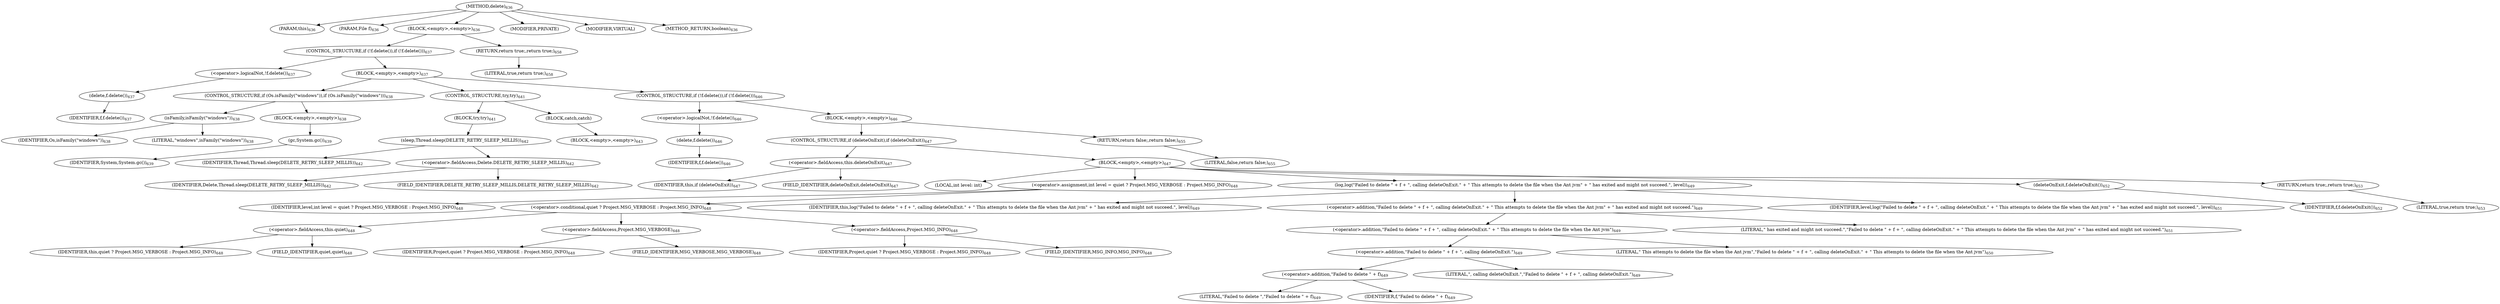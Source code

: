 digraph "delete" {  
"1349" [label = <(METHOD,delete)<SUB>636</SUB>> ]
"82" [label = <(PARAM,this)<SUB>636</SUB>> ]
"1350" [label = <(PARAM,File f)<SUB>636</SUB>> ]
"1351" [label = <(BLOCK,&lt;empty&gt;,&lt;empty&gt;)<SUB>636</SUB>> ]
"1352" [label = <(CONTROL_STRUCTURE,if (!f.delete()),if (!f.delete()))<SUB>637</SUB>> ]
"1353" [label = <(&lt;operator&gt;.logicalNot,!f.delete())<SUB>637</SUB>> ]
"1354" [label = <(delete,f.delete())<SUB>637</SUB>> ]
"1355" [label = <(IDENTIFIER,f,f.delete())<SUB>637</SUB>> ]
"1356" [label = <(BLOCK,&lt;empty&gt;,&lt;empty&gt;)<SUB>637</SUB>> ]
"1357" [label = <(CONTROL_STRUCTURE,if (Os.isFamily(&quot;windows&quot;)),if (Os.isFamily(&quot;windows&quot;)))<SUB>638</SUB>> ]
"1358" [label = <(isFamily,isFamily(&quot;windows&quot;))<SUB>638</SUB>> ]
"1359" [label = <(IDENTIFIER,Os,isFamily(&quot;windows&quot;))<SUB>638</SUB>> ]
"1360" [label = <(LITERAL,&quot;windows&quot;,isFamily(&quot;windows&quot;))<SUB>638</SUB>> ]
"1361" [label = <(BLOCK,&lt;empty&gt;,&lt;empty&gt;)<SUB>638</SUB>> ]
"1362" [label = <(gc,System.gc())<SUB>639</SUB>> ]
"1363" [label = <(IDENTIFIER,System,System.gc())<SUB>639</SUB>> ]
"1364" [label = <(CONTROL_STRUCTURE,try,try)<SUB>641</SUB>> ]
"1365" [label = <(BLOCK,try,try)<SUB>641</SUB>> ]
"1366" [label = <(sleep,Thread.sleep(DELETE_RETRY_SLEEP_MILLIS))<SUB>642</SUB>> ]
"1367" [label = <(IDENTIFIER,Thread,Thread.sleep(DELETE_RETRY_SLEEP_MILLIS))<SUB>642</SUB>> ]
"1368" [label = <(&lt;operator&gt;.fieldAccess,Delete.DELETE_RETRY_SLEEP_MILLIS)<SUB>642</SUB>> ]
"1369" [label = <(IDENTIFIER,Delete,Thread.sleep(DELETE_RETRY_SLEEP_MILLIS))<SUB>642</SUB>> ]
"1370" [label = <(FIELD_IDENTIFIER,DELETE_RETRY_SLEEP_MILLIS,DELETE_RETRY_SLEEP_MILLIS)<SUB>642</SUB>> ]
"1371" [label = <(BLOCK,catch,catch)> ]
"1372" [label = <(BLOCK,&lt;empty&gt;,&lt;empty&gt;)<SUB>643</SUB>> ]
"1373" [label = <(CONTROL_STRUCTURE,if (!f.delete()),if (!f.delete()))<SUB>646</SUB>> ]
"1374" [label = <(&lt;operator&gt;.logicalNot,!f.delete())<SUB>646</SUB>> ]
"1375" [label = <(delete,f.delete())<SUB>646</SUB>> ]
"1376" [label = <(IDENTIFIER,f,f.delete())<SUB>646</SUB>> ]
"1377" [label = <(BLOCK,&lt;empty&gt;,&lt;empty&gt;)<SUB>646</SUB>> ]
"1378" [label = <(CONTROL_STRUCTURE,if (deleteOnExit),if (deleteOnExit))<SUB>647</SUB>> ]
"1379" [label = <(&lt;operator&gt;.fieldAccess,this.deleteOnExit)<SUB>647</SUB>> ]
"1380" [label = <(IDENTIFIER,this,if (deleteOnExit))<SUB>647</SUB>> ]
"1381" [label = <(FIELD_IDENTIFIER,deleteOnExit,deleteOnExit)<SUB>647</SUB>> ]
"1382" [label = <(BLOCK,&lt;empty&gt;,&lt;empty&gt;)<SUB>647</SUB>> ]
"1383" [label = <(LOCAL,int level: int)> ]
"1384" [label = <(&lt;operator&gt;.assignment,int level = quiet ? Project.MSG_VERBOSE : Project.MSG_INFO)<SUB>648</SUB>> ]
"1385" [label = <(IDENTIFIER,level,int level = quiet ? Project.MSG_VERBOSE : Project.MSG_INFO)<SUB>648</SUB>> ]
"1386" [label = <(&lt;operator&gt;.conditional,quiet ? Project.MSG_VERBOSE : Project.MSG_INFO)<SUB>648</SUB>> ]
"1387" [label = <(&lt;operator&gt;.fieldAccess,this.quiet)<SUB>648</SUB>> ]
"1388" [label = <(IDENTIFIER,this,quiet ? Project.MSG_VERBOSE : Project.MSG_INFO)<SUB>648</SUB>> ]
"1389" [label = <(FIELD_IDENTIFIER,quiet,quiet)<SUB>648</SUB>> ]
"1390" [label = <(&lt;operator&gt;.fieldAccess,Project.MSG_VERBOSE)<SUB>648</SUB>> ]
"1391" [label = <(IDENTIFIER,Project,quiet ? Project.MSG_VERBOSE : Project.MSG_INFO)<SUB>648</SUB>> ]
"1392" [label = <(FIELD_IDENTIFIER,MSG_VERBOSE,MSG_VERBOSE)<SUB>648</SUB>> ]
"1393" [label = <(&lt;operator&gt;.fieldAccess,Project.MSG_INFO)<SUB>648</SUB>> ]
"1394" [label = <(IDENTIFIER,Project,quiet ? Project.MSG_VERBOSE : Project.MSG_INFO)<SUB>648</SUB>> ]
"1395" [label = <(FIELD_IDENTIFIER,MSG_INFO,MSG_INFO)<SUB>648</SUB>> ]
"1396" [label = <(log,log(&quot;Failed to delete &quot; + f + &quot;, calling deleteOnExit.&quot; + &quot; This attempts to delete the file when the Ant jvm&quot; + &quot; has exited and might not succeed.&quot;, level))<SUB>649</SUB>> ]
"81" [label = <(IDENTIFIER,this,log(&quot;Failed to delete &quot; + f + &quot;, calling deleteOnExit.&quot; + &quot; This attempts to delete the file when the Ant jvm&quot; + &quot; has exited and might not succeed.&quot;, level))<SUB>649</SUB>> ]
"1397" [label = <(&lt;operator&gt;.addition,&quot;Failed to delete &quot; + f + &quot;, calling deleteOnExit.&quot; + &quot; This attempts to delete the file when the Ant jvm&quot; + &quot; has exited and might not succeed.&quot;)<SUB>649</SUB>> ]
"1398" [label = <(&lt;operator&gt;.addition,&quot;Failed to delete &quot; + f + &quot;, calling deleteOnExit.&quot; + &quot; This attempts to delete the file when the Ant jvm&quot;)<SUB>649</SUB>> ]
"1399" [label = <(&lt;operator&gt;.addition,&quot;Failed to delete &quot; + f + &quot;, calling deleteOnExit.&quot;)<SUB>649</SUB>> ]
"1400" [label = <(&lt;operator&gt;.addition,&quot;Failed to delete &quot; + f)<SUB>649</SUB>> ]
"1401" [label = <(LITERAL,&quot;Failed to delete &quot;,&quot;Failed to delete &quot; + f)<SUB>649</SUB>> ]
"1402" [label = <(IDENTIFIER,f,&quot;Failed to delete &quot; + f)<SUB>649</SUB>> ]
"1403" [label = <(LITERAL,&quot;, calling deleteOnExit.&quot;,&quot;Failed to delete &quot; + f + &quot;, calling deleteOnExit.&quot;)<SUB>649</SUB>> ]
"1404" [label = <(LITERAL,&quot; This attempts to delete the file when the Ant jvm&quot;,&quot;Failed to delete &quot; + f + &quot;, calling deleteOnExit.&quot; + &quot; This attempts to delete the file when the Ant jvm&quot;)<SUB>650</SUB>> ]
"1405" [label = <(LITERAL,&quot; has exited and might not succeed.&quot;,&quot;Failed to delete &quot; + f + &quot;, calling deleteOnExit.&quot; + &quot; This attempts to delete the file when the Ant jvm&quot; + &quot; has exited and might not succeed.&quot;)<SUB>651</SUB>> ]
"1406" [label = <(IDENTIFIER,level,log(&quot;Failed to delete &quot; + f + &quot;, calling deleteOnExit.&quot; + &quot; This attempts to delete the file when the Ant jvm&quot; + &quot; has exited and might not succeed.&quot;, level))<SUB>651</SUB>> ]
"1407" [label = <(deleteOnExit,f.deleteOnExit())<SUB>652</SUB>> ]
"1408" [label = <(IDENTIFIER,f,f.deleteOnExit())<SUB>652</SUB>> ]
"1409" [label = <(RETURN,return true;,return true;)<SUB>653</SUB>> ]
"1410" [label = <(LITERAL,true,return true;)<SUB>653</SUB>> ]
"1411" [label = <(RETURN,return false;,return false;)<SUB>655</SUB>> ]
"1412" [label = <(LITERAL,false,return false;)<SUB>655</SUB>> ]
"1413" [label = <(RETURN,return true;,return true;)<SUB>658</SUB>> ]
"1414" [label = <(LITERAL,true,return true;)<SUB>658</SUB>> ]
"1415" [label = <(MODIFIER,PRIVATE)> ]
"1416" [label = <(MODIFIER,VIRTUAL)> ]
"1417" [label = <(METHOD_RETURN,boolean)<SUB>636</SUB>> ]
  "1349" -> "82" 
  "1349" -> "1350" 
  "1349" -> "1351" 
  "1349" -> "1415" 
  "1349" -> "1416" 
  "1349" -> "1417" 
  "1351" -> "1352" 
  "1351" -> "1413" 
  "1352" -> "1353" 
  "1352" -> "1356" 
  "1353" -> "1354" 
  "1354" -> "1355" 
  "1356" -> "1357" 
  "1356" -> "1364" 
  "1356" -> "1373" 
  "1357" -> "1358" 
  "1357" -> "1361" 
  "1358" -> "1359" 
  "1358" -> "1360" 
  "1361" -> "1362" 
  "1362" -> "1363" 
  "1364" -> "1365" 
  "1364" -> "1371" 
  "1365" -> "1366" 
  "1366" -> "1367" 
  "1366" -> "1368" 
  "1368" -> "1369" 
  "1368" -> "1370" 
  "1371" -> "1372" 
  "1373" -> "1374" 
  "1373" -> "1377" 
  "1374" -> "1375" 
  "1375" -> "1376" 
  "1377" -> "1378" 
  "1377" -> "1411" 
  "1378" -> "1379" 
  "1378" -> "1382" 
  "1379" -> "1380" 
  "1379" -> "1381" 
  "1382" -> "1383" 
  "1382" -> "1384" 
  "1382" -> "1396" 
  "1382" -> "1407" 
  "1382" -> "1409" 
  "1384" -> "1385" 
  "1384" -> "1386" 
  "1386" -> "1387" 
  "1386" -> "1390" 
  "1386" -> "1393" 
  "1387" -> "1388" 
  "1387" -> "1389" 
  "1390" -> "1391" 
  "1390" -> "1392" 
  "1393" -> "1394" 
  "1393" -> "1395" 
  "1396" -> "81" 
  "1396" -> "1397" 
  "1396" -> "1406" 
  "1397" -> "1398" 
  "1397" -> "1405" 
  "1398" -> "1399" 
  "1398" -> "1404" 
  "1399" -> "1400" 
  "1399" -> "1403" 
  "1400" -> "1401" 
  "1400" -> "1402" 
  "1407" -> "1408" 
  "1409" -> "1410" 
  "1411" -> "1412" 
  "1413" -> "1414" 
}
